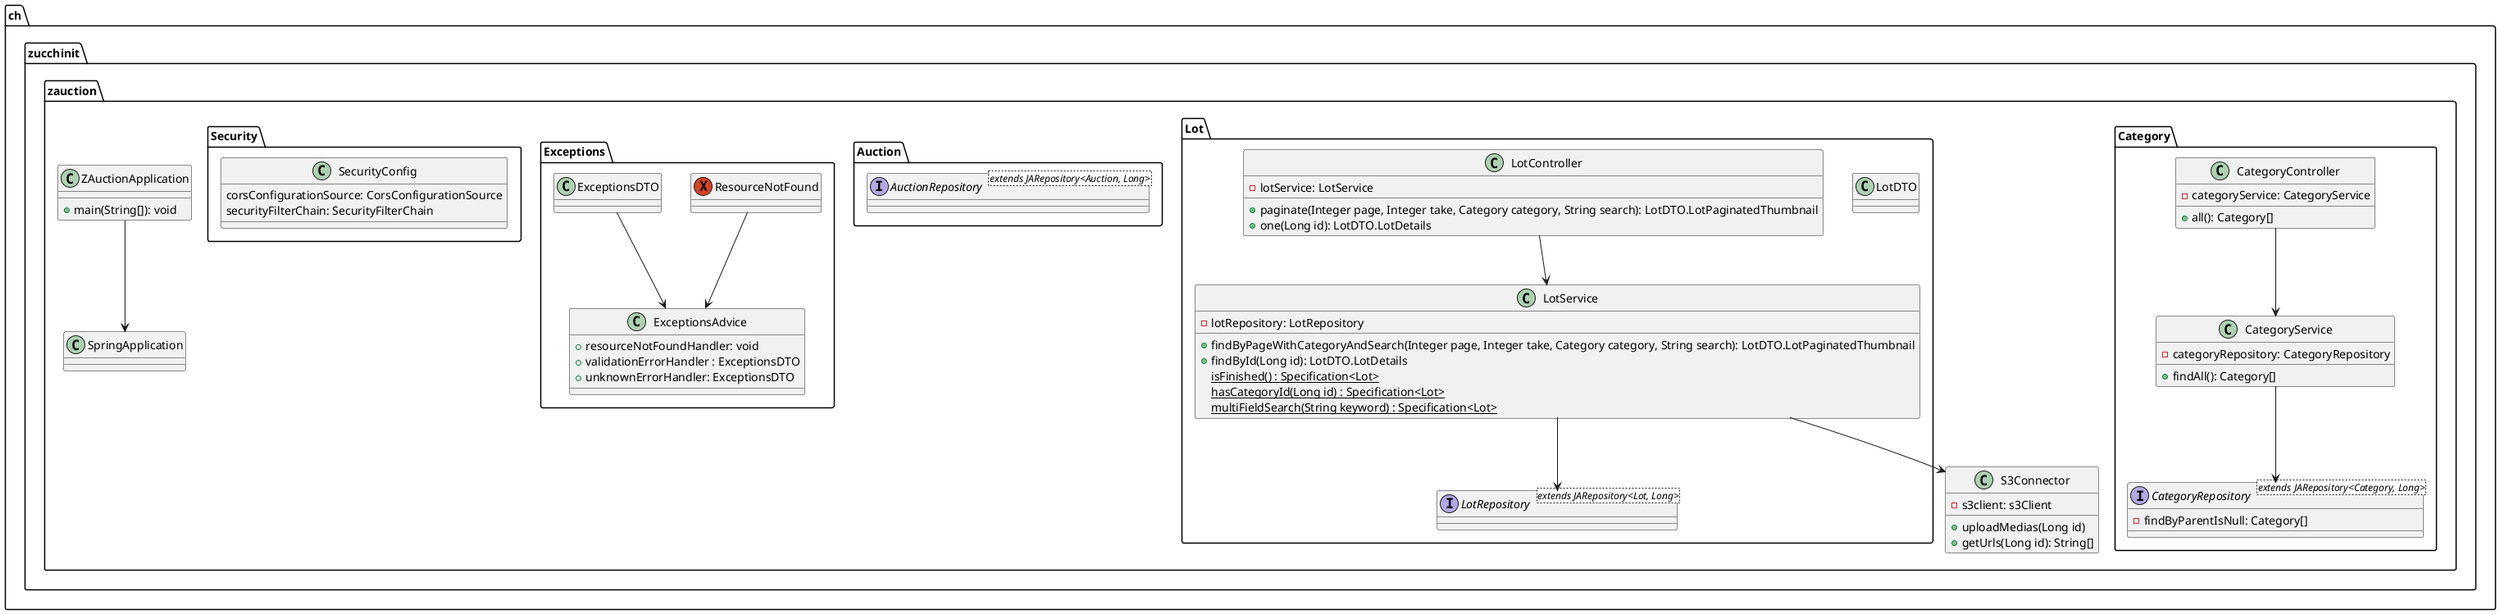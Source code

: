 @startuml

package ch.zucchinit.zauction {
    class SpringApplication
    class ZAuctionApplication {
        +main(String[]): void
    }
    "ZAuctionApplication" --> "SpringApplication"

    package Category {
        interface CategoryRepository<extends JARepository<Category, Long>> {
            -findByParentIsNull: Category[]
        }
        class CategoryController {
            -categoryService: CategoryService
            +all(): Category[]
        }
        class CategoryService {
            -categoryRepository: CategoryRepository
            +findAll(): Category[]
        }

        "CategoryController" --> "CategoryService"
        "CategoryService" --> "CategoryRepository"
    }

    package Lot {
        interface LotRepository<extends JARepository<Lot, Long>>
        class LotDTO
        class LotController {
            -lotService: LotService
            +paginate(Integer page, Integer take, Category category, String search): LotDTO.LotPaginatedThumbnail
            +one(Long id): LotDTO.LotDetails
        }
        class LotService {
            -lotRepository: LotRepository
            +findByPageWithCategoryAndSearch(Integer page, Integer take, Category category, String search): LotDTO.LotPaginatedThumbnail
            +findById(Long id): LotDTO.LotDetails
            {static} isFinished() : Specification<Lot>
            {static} hasCategoryId(Long id) : Specification<Lot>
            {static} multiFieldSearch(String keyword) : Specification<Lot>
        }

        "LotController" --> "LotService"
        "LotService" --> "LotRepository"
    }

    package Auction {
        interface AuctionRepository<extends JARepository<Auction, Long>>
   }

    package Exceptions {
        exception "ResourceNotFound"
        class "ExceptionsDTO" {}
        class ExceptionsAdvice {
            + resourceNotFoundHandler: void
            + validationErrorHandler : ExceptionsDTO
            + unknownErrorHandler: ExceptionsDTO
        }

        "ResourceNotFound" --> "ExceptionsAdvice"
        "ExceptionsDTO" --> "ExceptionsAdvice"
    }

    package Security {
        class SecurityConfig {
            corsConfigurationSource: CorsConfigurationSource
            securityFilterChain: SecurityFilterChain
        }
    }

    class S3Connector {
        -s3client: s3Client
        +uploadMedias(Long id)
        +getUrls(Long id): String[]
    }
    "LotService" --> "S3Connector"
}

@enduml